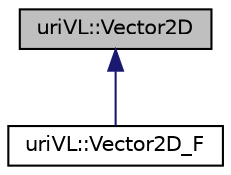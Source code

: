 digraph "uriVL::Vector2D"
{
  edge [fontname="Helvetica",fontsize="10",labelfontname="Helvetica",labelfontsize="10"];
  node [fontname="Helvetica",fontsize="10",shape=record];
  Node1 [label="uriVL::Vector2D",height=0.2,width=0.4,color="black", fillcolor="grey75", style="filled", fontcolor="black"];
  Node1 -> Node2 [dir="back",color="midnightblue",fontsize="10",style="solid",fontname="Helvetica"];
  Node2 [label="uriVL::Vector2D_F",height=0.2,width=0.4,color="black", fillcolor="white", style="filled",URL="$classuriVL_1_1Vector2D__F.html",tooltip="Implements the Vector2D_F class. "];
}
